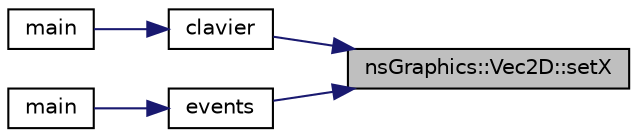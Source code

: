 digraph "nsGraphics::Vec2D::setX"
{
 // LATEX_PDF_SIZE
  edge [fontname="Helvetica",fontsize="10",labelfontname="Helvetica",labelfontsize="10"];
  node [fontname="Helvetica",fontsize="10",shape=record];
  rankdir="RL";
  Node1 [label="nsGraphics::Vec2D::setX",height=0.2,width=0.4,color="black", fillcolor="grey75", style="filled", fontcolor="black",tooltip="Définit la nouvelle position X (abscisse)"];
  Node1 -> Node2 [dir="back",color="midnightblue",fontsize="10",style="solid",fontname="Helvetica"];
  Node2 [label="clavier",height=0.2,width=0.4,color="black", fillcolor="white", style="filled",URL="$_min_g_l2_2examples_203-_clavier_2main_8cpp.html#a3b1be47d68f5800c6bfbb2cc3764c151",tooltip=" "];
  Node2 -> Node3 [dir="back",color="midnightblue",fontsize="10",style="solid",fontname="Helvetica"];
  Node3 [label="main",height=0.2,width=0.4,color="black", fillcolor="white", style="filled",URL="$main_8cpp.html#ae66f6b31b5ad750f1fe042a706a4e3d4",tooltip=" "];
  Node1 -> Node4 [dir="back",color="midnightblue",fontsize="10",style="solid",fontname="Helvetica"];
  Node4 [label="events",height=0.2,width=0.4,color="black", fillcolor="white", style="filled",URL="$_min_g_l2_2examples_204-_souris_2main_8cpp.html#a046cb13499b350b9cfa15afc669e9707",tooltip=" "];
  Node4 -> Node5 [dir="back",color="midnightblue",fontsize="10",style="solid",fontname="Helvetica"];
  Node5 [label="main",height=0.2,width=0.4,color="black", fillcolor="white", style="filled",URL="$_min_g_l2_2examples_204-_souris_2main_8cpp.html#ae66f6b31b5ad750f1fe042a706a4e3d4",tooltip=" "];
}
